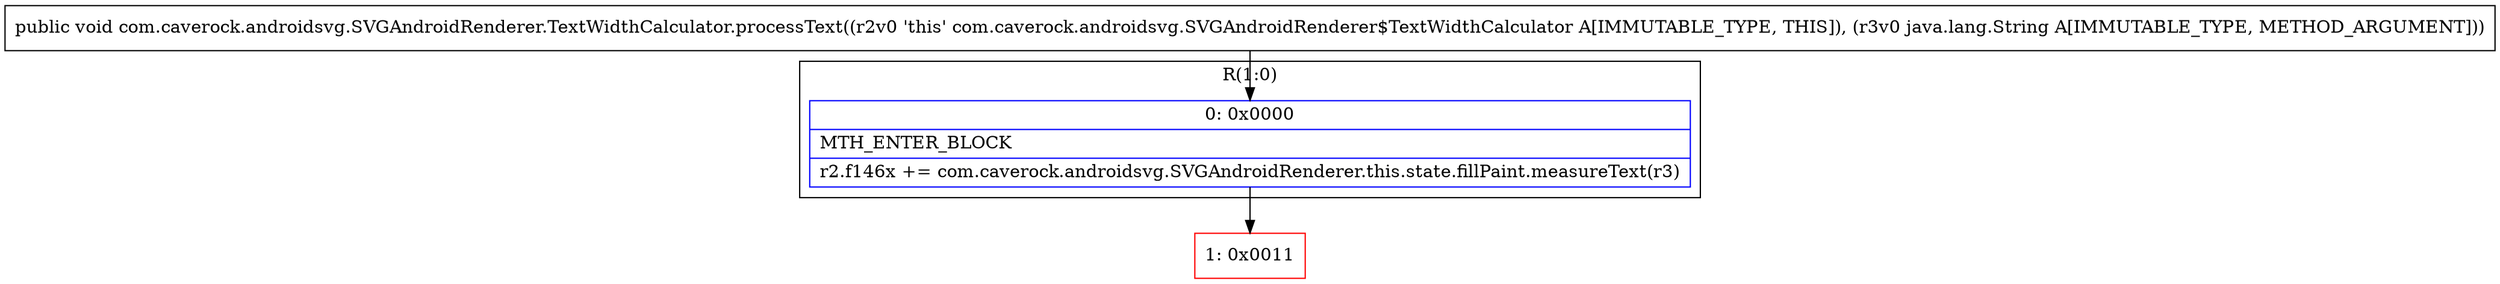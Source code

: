 digraph "CFG forcom.caverock.androidsvg.SVGAndroidRenderer.TextWidthCalculator.processText(Ljava\/lang\/String;)V" {
subgraph cluster_Region_1254184488 {
label = "R(1:0)";
node [shape=record,color=blue];
Node_0 [shape=record,label="{0\:\ 0x0000|MTH_ENTER_BLOCK\l|r2.f146x += com.caverock.androidsvg.SVGAndroidRenderer.this.state.fillPaint.measureText(r3)\l}"];
}
Node_1 [shape=record,color=red,label="{1\:\ 0x0011}"];
MethodNode[shape=record,label="{public void com.caverock.androidsvg.SVGAndroidRenderer.TextWidthCalculator.processText((r2v0 'this' com.caverock.androidsvg.SVGAndroidRenderer$TextWidthCalculator A[IMMUTABLE_TYPE, THIS]), (r3v0 java.lang.String A[IMMUTABLE_TYPE, METHOD_ARGUMENT])) }"];
MethodNode -> Node_0;
Node_0 -> Node_1;
}

